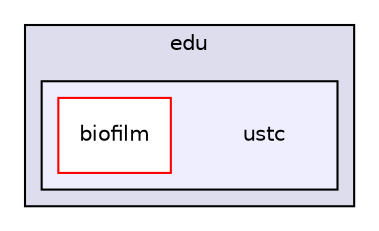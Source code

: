 digraph "src/main/java/cn/edu/ustc" {
  compound=true
  node [ fontsize="10", fontname="Helvetica"];
  edge [ labelfontsize="10", labelfontname="Helvetica"];
  subgraph clusterdir_d300312d88e7a230dbc33aca37fe1c20 {
    graph [ bgcolor="#ddddee", pencolor="black", label="edu" fontname="Helvetica", fontsize="10", URL="dir_d300312d88e7a230dbc33aca37fe1c20.html"]
  subgraph clusterdir_85b7b19b6efac2762a04a56f68883039 {
    graph [ bgcolor="#eeeeff", pencolor="black", label="" URL="dir_85b7b19b6efac2762a04a56f68883039.html"];
    dir_85b7b19b6efac2762a04a56f68883039 [shape=plaintext label="ustc"];
    dir_91eb5dddaa50624a598309e67317bffd [shape=box label="biofilm" color="red" fillcolor="white" style="filled" URL="dir_91eb5dddaa50624a598309e67317bffd.html"];
  }
  }
}
